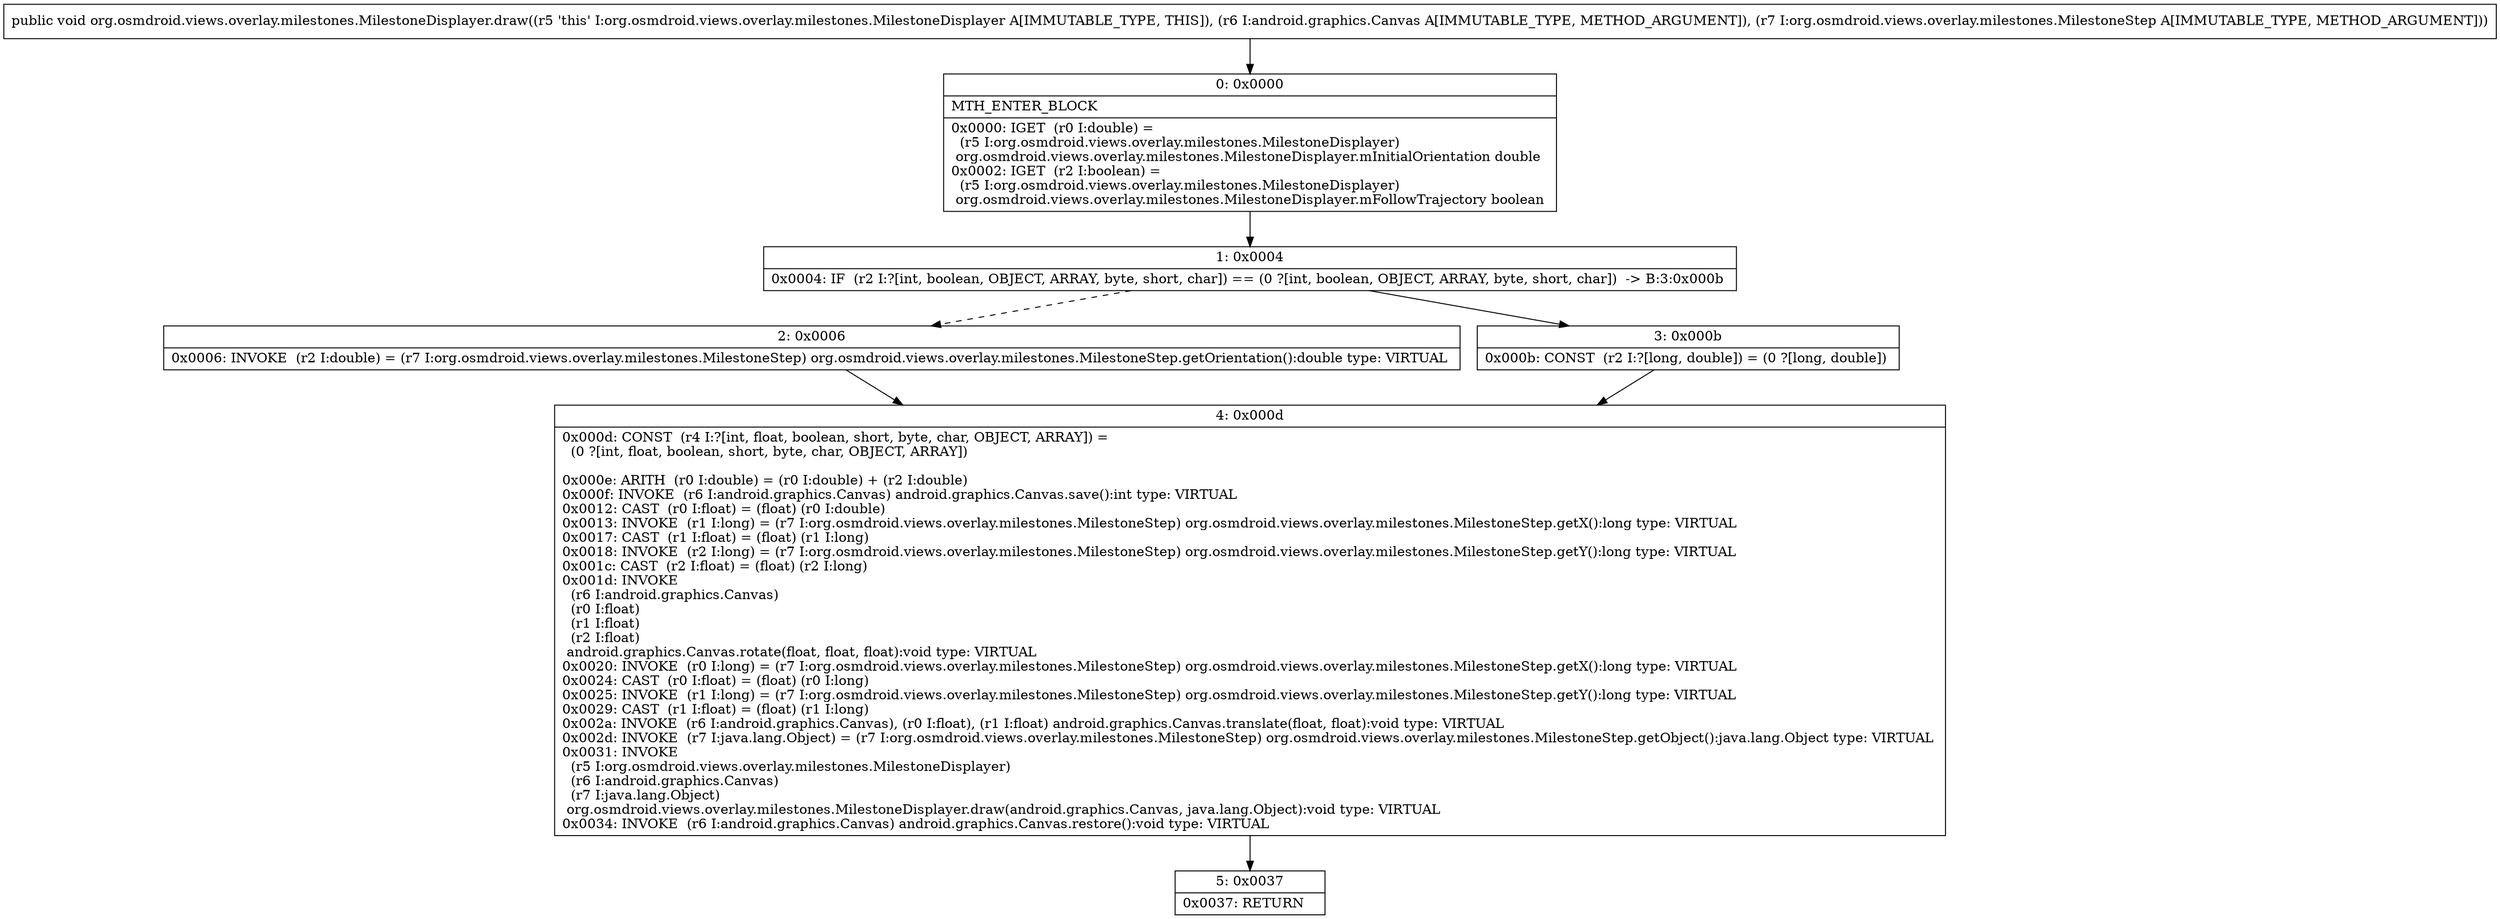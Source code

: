 digraph "CFG fororg.osmdroid.views.overlay.milestones.MilestoneDisplayer.draw(Landroid\/graphics\/Canvas;Lorg\/osmdroid\/views\/overlay\/milestones\/MilestoneStep;)V" {
Node_0 [shape=record,label="{0\:\ 0x0000|MTH_ENTER_BLOCK\l|0x0000: IGET  (r0 I:double) = \l  (r5 I:org.osmdroid.views.overlay.milestones.MilestoneDisplayer)\l org.osmdroid.views.overlay.milestones.MilestoneDisplayer.mInitialOrientation double \l0x0002: IGET  (r2 I:boolean) = \l  (r5 I:org.osmdroid.views.overlay.milestones.MilestoneDisplayer)\l org.osmdroid.views.overlay.milestones.MilestoneDisplayer.mFollowTrajectory boolean \l}"];
Node_1 [shape=record,label="{1\:\ 0x0004|0x0004: IF  (r2 I:?[int, boolean, OBJECT, ARRAY, byte, short, char]) == (0 ?[int, boolean, OBJECT, ARRAY, byte, short, char])  \-\> B:3:0x000b \l}"];
Node_2 [shape=record,label="{2\:\ 0x0006|0x0006: INVOKE  (r2 I:double) = (r7 I:org.osmdroid.views.overlay.milestones.MilestoneStep) org.osmdroid.views.overlay.milestones.MilestoneStep.getOrientation():double type: VIRTUAL \l}"];
Node_3 [shape=record,label="{3\:\ 0x000b|0x000b: CONST  (r2 I:?[long, double]) = (0 ?[long, double]) \l}"];
Node_4 [shape=record,label="{4\:\ 0x000d|0x000d: CONST  (r4 I:?[int, float, boolean, short, byte, char, OBJECT, ARRAY]) = \l  (0 ?[int, float, boolean, short, byte, char, OBJECT, ARRAY])\l \l0x000e: ARITH  (r0 I:double) = (r0 I:double) + (r2 I:double) \l0x000f: INVOKE  (r6 I:android.graphics.Canvas) android.graphics.Canvas.save():int type: VIRTUAL \l0x0012: CAST  (r0 I:float) = (float) (r0 I:double) \l0x0013: INVOKE  (r1 I:long) = (r7 I:org.osmdroid.views.overlay.milestones.MilestoneStep) org.osmdroid.views.overlay.milestones.MilestoneStep.getX():long type: VIRTUAL \l0x0017: CAST  (r1 I:float) = (float) (r1 I:long) \l0x0018: INVOKE  (r2 I:long) = (r7 I:org.osmdroid.views.overlay.milestones.MilestoneStep) org.osmdroid.views.overlay.milestones.MilestoneStep.getY():long type: VIRTUAL \l0x001c: CAST  (r2 I:float) = (float) (r2 I:long) \l0x001d: INVOKE  \l  (r6 I:android.graphics.Canvas)\l  (r0 I:float)\l  (r1 I:float)\l  (r2 I:float)\l android.graphics.Canvas.rotate(float, float, float):void type: VIRTUAL \l0x0020: INVOKE  (r0 I:long) = (r7 I:org.osmdroid.views.overlay.milestones.MilestoneStep) org.osmdroid.views.overlay.milestones.MilestoneStep.getX():long type: VIRTUAL \l0x0024: CAST  (r0 I:float) = (float) (r0 I:long) \l0x0025: INVOKE  (r1 I:long) = (r7 I:org.osmdroid.views.overlay.milestones.MilestoneStep) org.osmdroid.views.overlay.milestones.MilestoneStep.getY():long type: VIRTUAL \l0x0029: CAST  (r1 I:float) = (float) (r1 I:long) \l0x002a: INVOKE  (r6 I:android.graphics.Canvas), (r0 I:float), (r1 I:float) android.graphics.Canvas.translate(float, float):void type: VIRTUAL \l0x002d: INVOKE  (r7 I:java.lang.Object) = (r7 I:org.osmdroid.views.overlay.milestones.MilestoneStep) org.osmdroid.views.overlay.milestones.MilestoneStep.getObject():java.lang.Object type: VIRTUAL \l0x0031: INVOKE  \l  (r5 I:org.osmdroid.views.overlay.milestones.MilestoneDisplayer)\l  (r6 I:android.graphics.Canvas)\l  (r7 I:java.lang.Object)\l org.osmdroid.views.overlay.milestones.MilestoneDisplayer.draw(android.graphics.Canvas, java.lang.Object):void type: VIRTUAL \l0x0034: INVOKE  (r6 I:android.graphics.Canvas) android.graphics.Canvas.restore():void type: VIRTUAL \l}"];
Node_5 [shape=record,label="{5\:\ 0x0037|0x0037: RETURN   \l}"];
MethodNode[shape=record,label="{public void org.osmdroid.views.overlay.milestones.MilestoneDisplayer.draw((r5 'this' I:org.osmdroid.views.overlay.milestones.MilestoneDisplayer A[IMMUTABLE_TYPE, THIS]), (r6 I:android.graphics.Canvas A[IMMUTABLE_TYPE, METHOD_ARGUMENT]), (r7 I:org.osmdroid.views.overlay.milestones.MilestoneStep A[IMMUTABLE_TYPE, METHOD_ARGUMENT])) }"];
MethodNode -> Node_0;
Node_0 -> Node_1;
Node_1 -> Node_2[style=dashed];
Node_1 -> Node_3;
Node_2 -> Node_4;
Node_3 -> Node_4;
Node_4 -> Node_5;
}

